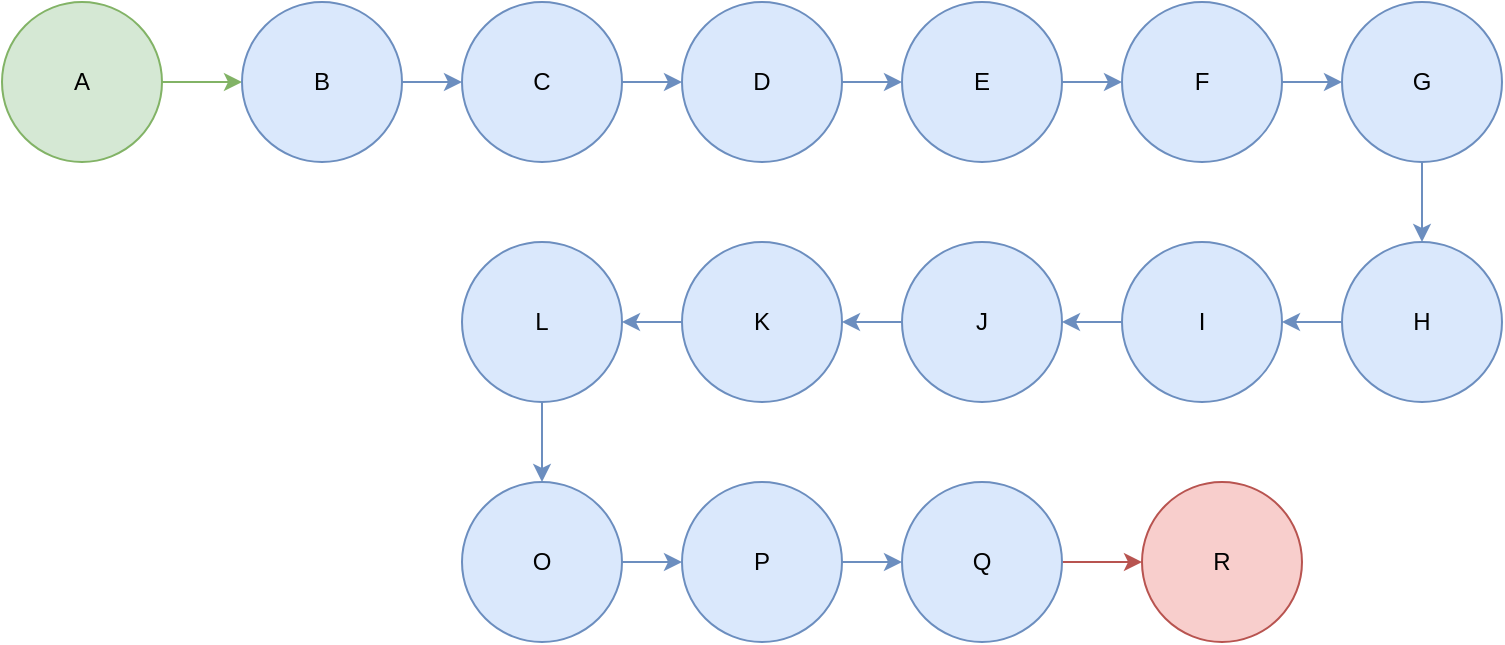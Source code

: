 <mxfile version="13.8.5" type="device"><diagram id="MN8broMjuCfcfCRWrJn2" name="Page-1"><mxGraphModel dx="868" dy="425" grid="1" gridSize="10" guides="1" tooltips="1" connect="1" arrows="1" fold="1" page="1" pageScale="1" pageWidth="1100" pageHeight="850" math="0" shadow="0"><root><mxCell id="0"/><mxCell id="1" parent="0"/><mxCell id="bxSMftzb4K43c1O-cmUz-14" style="edgeStyle=orthogonalEdgeStyle;rounded=0;orthogonalLoop=1;jettySize=auto;html=1;exitX=1;exitY=0.5;exitDx=0;exitDy=0;entryX=0;entryY=0.5;entryDx=0;entryDy=0;fillColor=#d5e8d4;strokeColor=#82b366;" edge="1" parent="1" source="bxSMftzb4K43c1O-cmUz-1" target="bxSMftzb4K43c1O-cmUz-2"><mxGeometry relative="1" as="geometry"/></mxCell><mxCell id="bxSMftzb4K43c1O-cmUz-1" value="A" style="ellipse;whiteSpace=wrap;html=1;aspect=fixed;fillColor=#d5e8d4;strokeColor=#82b366;" vertex="1" parent="1"><mxGeometry x="175" y="120" width="80" height="80" as="geometry"/></mxCell><mxCell id="bxSMftzb4K43c1O-cmUz-19" style="edgeStyle=orthogonalEdgeStyle;rounded=0;orthogonalLoop=1;jettySize=auto;html=1;exitX=1;exitY=0.5;exitDx=0;exitDy=0;entryX=0;entryY=0.5;entryDx=0;entryDy=0;fillColor=#dae8fc;strokeColor=#6c8ebf;" edge="1" parent="1" source="bxSMftzb4K43c1O-cmUz-2" target="bxSMftzb4K43c1O-cmUz-3"><mxGeometry relative="1" as="geometry"/></mxCell><mxCell id="bxSMftzb4K43c1O-cmUz-2" value="B" style="ellipse;whiteSpace=wrap;html=1;aspect=fixed;fillColor=#dae8fc;strokeColor=#6c8ebf;" vertex="1" parent="1"><mxGeometry x="295" y="120" width="80" height="80" as="geometry"/></mxCell><mxCell id="bxSMftzb4K43c1O-cmUz-20" style="edgeStyle=orthogonalEdgeStyle;rounded=0;orthogonalLoop=1;jettySize=auto;html=1;exitX=1;exitY=0.5;exitDx=0;exitDy=0;entryX=0;entryY=0.5;entryDx=0;entryDy=0;fillColor=#dae8fc;strokeColor=#6c8ebf;" edge="1" parent="1" source="bxSMftzb4K43c1O-cmUz-3" target="bxSMftzb4K43c1O-cmUz-4"><mxGeometry relative="1" as="geometry"/></mxCell><mxCell id="bxSMftzb4K43c1O-cmUz-3" value="C" style="ellipse;whiteSpace=wrap;html=1;aspect=fixed;fillColor=#dae8fc;strokeColor=#6c8ebf;" vertex="1" parent="1"><mxGeometry x="405" y="120" width="80" height="80" as="geometry"/></mxCell><mxCell id="bxSMftzb4K43c1O-cmUz-21" style="edgeStyle=orthogonalEdgeStyle;rounded=0;orthogonalLoop=1;jettySize=auto;html=1;exitX=1;exitY=0.5;exitDx=0;exitDy=0;entryX=0;entryY=0.5;entryDx=0;entryDy=0;fillColor=#dae8fc;strokeColor=#6c8ebf;" edge="1" parent="1" source="bxSMftzb4K43c1O-cmUz-4" target="bxSMftzb4K43c1O-cmUz-5"><mxGeometry relative="1" as="geometry"/></mxCell><mxCell id="bxSMftzb4K43c1O-cmUz-4" value="D" style="ellipse;whiteSpace=wrap;html=1;aspect=fixed;fillColor=#dae8fc;strokeColor=#6c8ebf;" vertex="1" parent="1"><mxGeometry x="515" y="120" width="80" height="80" as="geometry"/></mxCell><mxCell id="bxSMftzb4K43c1O-cmUz-22" style="edgeStyle=orthogonalEdgeStyle;rounded=0;orthogonalLoop=1;jettySize=auto;html=1;exitX=1;exitY=0.5;exitDx=0;exitDy=0;entryX=0;entryY=0.5;entryDx=0;entryDy=0;fillColor=#dae8fc;strokeColor=#6c8ebf;" edge="1" parent="1" source="bxSMftzb4K43c1O-cmUz-5" target="bxSMftzb4K43c1O-cmUz-6"><mxGeometry relative="1" as="geometry"/></mxCell><mxCell id="bxSMftzb4K43c1O-cmUz-5" value="E" style="ellipse;whiteSpace=wrap;html=1;aspect=fixed;fillColor=#dae8fc;strokeColor=#6c8ebf;" vertex="1" parent="1"><mxGeometry x="625" y="120" width="80" height="80" as="geometry"/></mxCell><mxCell id="bxSMftzb4K43c1O-cmUz-23" style="edgeStyle=orthogonalEdgeStyle;rounded=0;orthogonalLoop=1;jettySize=auto;html=1;exitX=1;exitY=0.5;exitDx=0;exitDy=0;entryX=0;entryY=0.5;entryDx=0;entryDy=0;fillColor=#dae8fc;strokeColor=#6c8ebf;" edge="1" parent="1" source="bxSMftzb4K43c1O-cmUz-6" target="bxSMftzb4K43c1O-cmUz-7"><mxGeometry relative="1" as="geometry"/></mxCell><mxCell id="bxSMftzb4K43c1O-cmUz-6" value="F" style="ellipse;whiteSpace=wrap;html=1;aspect=fixed;fillColor=#dae8fc;strokeColor=#6c8ebf;" vertex="1" parent="1"><mxGeometry x="735" y="120" width="80" height="80" as="geometry"/></mxCell><mxCell id="bxSMftzb4K43c1O-cmUz-24" style="edgeStyle=orthogonalEdgeStyle;rounded=0;orthogonalLoop=1;jettySize=auto;html=1;exitX=0.5;exitY=1;exitDx=0;exitDy=0;entryX=0.5;entryY=0;entryDx=0;entryDy=0;fillColor=#dae8fc;strokeColor=#6c8ebf;" edge="1" parent="1" source="bxSMftzb4K43c1O-cmUz-7" target="bxSMftzb4K43c1O-cmUz-13"><mxGeometry relative="1" as="geometry"/></mxCell><mxCell id="bxSMftzb4K43c1O-cmUz-7" value="G" style="ellipse;whiteSpace=wrap;html=1;aspect=fixed;fillColor=#dae8fc;strokeColor=#6c8ebf;" vertex="1" parent="1"><mxGeometry x="845" y="120" width="80" height="80" as="geometry"/></mxCell><mxCell id="bxSMftzb4K43c1O-cmUz-30" style="edgeStyle=orthogonalEdgeStyle;rounded=0;orthogonalLoop=1;jettySize=auto;html=1;exitX=1;exitY=0.5;exitDx=0;exitDy=0;entryX=0;entryY=0.5;entryDx=0;entryDy=0;fillColor=#dae8fc;strokeColor=#6c8ebf;" edge="1" parent="1" source="bxSMftzb4K43c1O-cmUz-8" target="bxSMftzb4K43c1O-cmUz-15"><mxGeometry relative="1" as="geometry"/></mxCell><mxCell id="bxSMftzb4K43c1O-cmUz-8" value="O" style="ellipse;whiteSpace=wrap;html=1;aspect=fixed;fillColor=#dae8fc;strokeColor=#6c8ebf;" vertex="1" parent="1"><mxGeometry x="405" y="360" width="80" height="80" as="geometry"/></mxCell><mxCell id="bxSMftzb4K43c1O-cmUz-29" style="edgeStyle=orthogonalEdgeStyle;rounded=0;orthogonalLoop=1;jettySize=auto;html=1;exitX=0.5;exitY=1;exitDx=0;exitDy=0;entryX=0.5;entryY=0;entryDx=0;entryDy=0;fillColor=#dae8fc;strokeColor=#6c8ebf;" edge="1" parent="1" source="bxSMftzb4K43c1O-cmUz-9" target="bxSMftzb4K43c1O-cmUz-8"><mxGeometry relative="1" as="geometry"/></mxCell><mxCell id="bxSMftzb4K43c1O-cmUz-9" value="L" style="ellipse;whiteSpace=wrap;html=1;aspect=fixed;fillColor=#dae8fc;strokeColor=#6c8ebf;" vertex="1" parent="1"><mxGeometry x="405" y="240" width="80" height="80" as="geometry"/></mxCell><mxCell id="bxSMftzb4K43c1O-cmUz-28" style="edgeStyle=orthogonalEdgeStyle;rounded=0;orthogonalLoop=1;jettySize=auto;html=1;exitX=0;exitY=0.5;exitDx=0;exitDy=0;entryX=1;entryY=0.5;entryDx=0;entryDy=0;fillColor=#dae8fc;strokeColor=#6c8ebf;" edge="1" parent="1" source="bxSMftzb4K43c1O-cmUz-10" target="bxSMftzb4K43c1O-cmUz-9"><mxGeometry relative="1" as="geometry"/></mxCell><mxCell id="bxSMftzb4K43c1O-cmUz-10" value="K" style="ellipse;whiteSpace=wrap;html=1;aspect=fixed;fillColor=#dae8fc;strokeColor=#6c8ebf;" vertex="1" parent="1"><mxGeometry x="515" y="240" width="80" height="80" as="geometry"/></mxCell><mxCell id="bxSMftzb4K43c1O-cmUz-27" style="edgeStyle=orthogonalEdgeStyle;rounded=0;orthogonalLoop=1;jettySize=auto;html=1;exitX=0;exitY=0.5;exitDx=0;exitDy=0;entryX=1;entryY=0.5;entryDx=0;entryDy=0;fillColor=#dae8fc;strokeColor=#6c8ebf;" edge="1" parent="1" source="bxSMftzb4K43c1O-cmUz-11" target="bxSMftzb4K43c1O-cmUz-10"><mxGeometry relative="1" as="geometry"/></mxCell><mxCell id="bxSMftzb4K43c1O-cmUz-11" value="J" style="ellipse;whiteSpace=wrap;html=1;aspect=fixed;fillColor=#dae8fc;strokeColor=#6c8ebf;" vertex="1" parent="1"><mxGeometry x="625" y="240" width="80" height="80" as="geometry"/></mxCell><mxCell id="bxSMftzb4K43c1O-cmUz-26" style="edgeStyle=orthogonalEdgeStyle;rounded=0;orthogonalLoop=1;jettySize=auto;html=1;exitX=0;exitY=0.5;exitDx=0;exitDy=0;entryX=1;entryY=0.5;entryDx=0;entryDy=0;fillColor=#dae8fc;strokeColor=#6c8ebf;" edge="1" parent="1" source="bxSMftzb4K43c1O-cmUz-12" target="bxSMftzb4K43c1O-cmUz-11"><mxGeometry relative="1" as="geometry"/></mxCell><mxCell id="bxSMftzb4K43c1O-cmUz-12" value="I" style="ellipse;whiteSpace=wrap;html=1;aspect=fixed;fillColor=#dae8fc;strokeColor=#6c8ebf;" vertex="1" parent="1"><mxGeometry x="735" y="240" width="80" height="80" as="geometry"/></mxCell><mxCell id="bxSMftzb4K43c1O-cmUz-25" style="edgeStyle=orthogonalEdgeStyle;rounded=0;orthogonalLoop=1;jettySize=auto;html=1;exitX=0;exitY=0.5;exitDx=0;exitDy=0;entryX=1;entryY=0.5;entryDx=0;entryDy=0;fillColor=#dae8fc;strokeColor=#6c8ebf;" edge="1" parent="1" source="bxSMftzb4K43c1O-cmUz-13" target="bxSMftzb4K43c1O-cmUz-12"><mxGeometry relative="1" as="geometry"/></mxCell><mxCell id="bxSMftzb4K43c1O-cmUz-13" value="H" style="ellipse;whiteSpace=wrap;html=1;aspect=fixed;fillColor=#dae8fc;strokeColor=#6c8ebf;" vertex="1" parent="1"><mxGeometry x="845" y="240" width="80" height="80" as="geometry"/></mxCell><mxCell id="bxSMftzb4K43c1O-cmUz-31" style="edgeStyle=orthogonalEdgeStyle;rounded=0;orthogonalLoop=1;jettySize=auto;html=1;exitX=1;exitY=0.5;exitDx=0;exitDy=0;entryX=0;entryY=0.5;entryDx=0;entryDy=0;fillColor=#dae8fc;strokeColor=#6c8ebf;" edge="1" parent="1" source="bxSMftzb4K43c1O-cmUz-15" target="bxSMftzb4K43c1O-cmUz-16"><mxGeometry relative="1" as="geometry"/></mxCell><mxCell id="bxSMftzb4K43c1O-cmUz-15" value="P" style="ellipse;whiteSpace=wrap;html=1;aspect=fixed;fillColor=#dae8fc;strokeColor=#6c8ebf;" vertex="1" parent="1"><mxGeometry x="515" y="360" width="80" height="80" as="geometry"/></mxCell><mxCell id="bxSMftzb4K43c1O-cmUz-18" style="edgeStyle=orthogonalEdgeStyle;rounded=0;orthogonalLoop=1;jettySize=auto;html=1;exitX=1;exitY=0.5;exitDx=0;exitDy=0;entryX=0;entryY=0.5;entryDx=0;entryDy=0;fillColor=#f8cecc;strokeColor=#b85450;" edge="1" parent="1" source="bxSMftzb4K43c1O-cmUz-16" target="bxSMftzb4K43c1O-cmUz-17"><mxGeometry relative="1" as="geometry"/></mxCell><mxCell id="bxSMftzb4K43c1O-cmUz-16" value="Q&lt;span style=&quot;color: rgba(0 , 0 , 0 , 0) ; font-family: monospace ; font-size: 0px&quot;&gt;%3CmxGraphModel%3E%3Croot%3E%3CmxCell%20id%3D%220%22%2F%3E%3CmxCell%20id%3D%221%22%20parent%3D%220%22%2F%3E%3CmxCell%20id%3D%222%22%20value%3D%22O%22%20style%3D%22ellipse%3BwhiteSpace%3Dwrap%3Bhtml%3D1%3Baspect%3Dfixed%3BfillColor%3D%23dae8fc%3BstrokeColor%3D%236c8ebf%3B%22%20vertex%3D%221%22%20parent%3D%221%22%3E%3CmxGeometry%20x%3D%22270%22%20y%3D%22370%22%20width%3D%2280%22%20height%3D%2280%22%20as%3D%22geometry%22%2F%3E%3C%2FmxCell%3E%3C%2Froot%3E%3C%2FmxGraphModel%3E&lt;/span&gt;" style="ellipse;whiteSpace=wrap;html=1;aspect=fixed;fillColor=#dae8fc;strokeColor=#6c8ebf;" vertex="1" parent="1"><mxGeometry x="625" y="360" width="80" height="80" as="geometry"/></mxCell><mxCell id="bxSMftzb4K43c1O-cmUz-17" value="R" style="ellipse;whiteSpace=wrap;html=1;aspect=fixed;fillColor=#f8cecc;strokeColor=#b85450;" vertex="1" parent="1"><mxGeometry x="745" y="360" width="80" height="80" as="geometry"/></mxCell></root></mxGraphModel></diagram></mxfile>